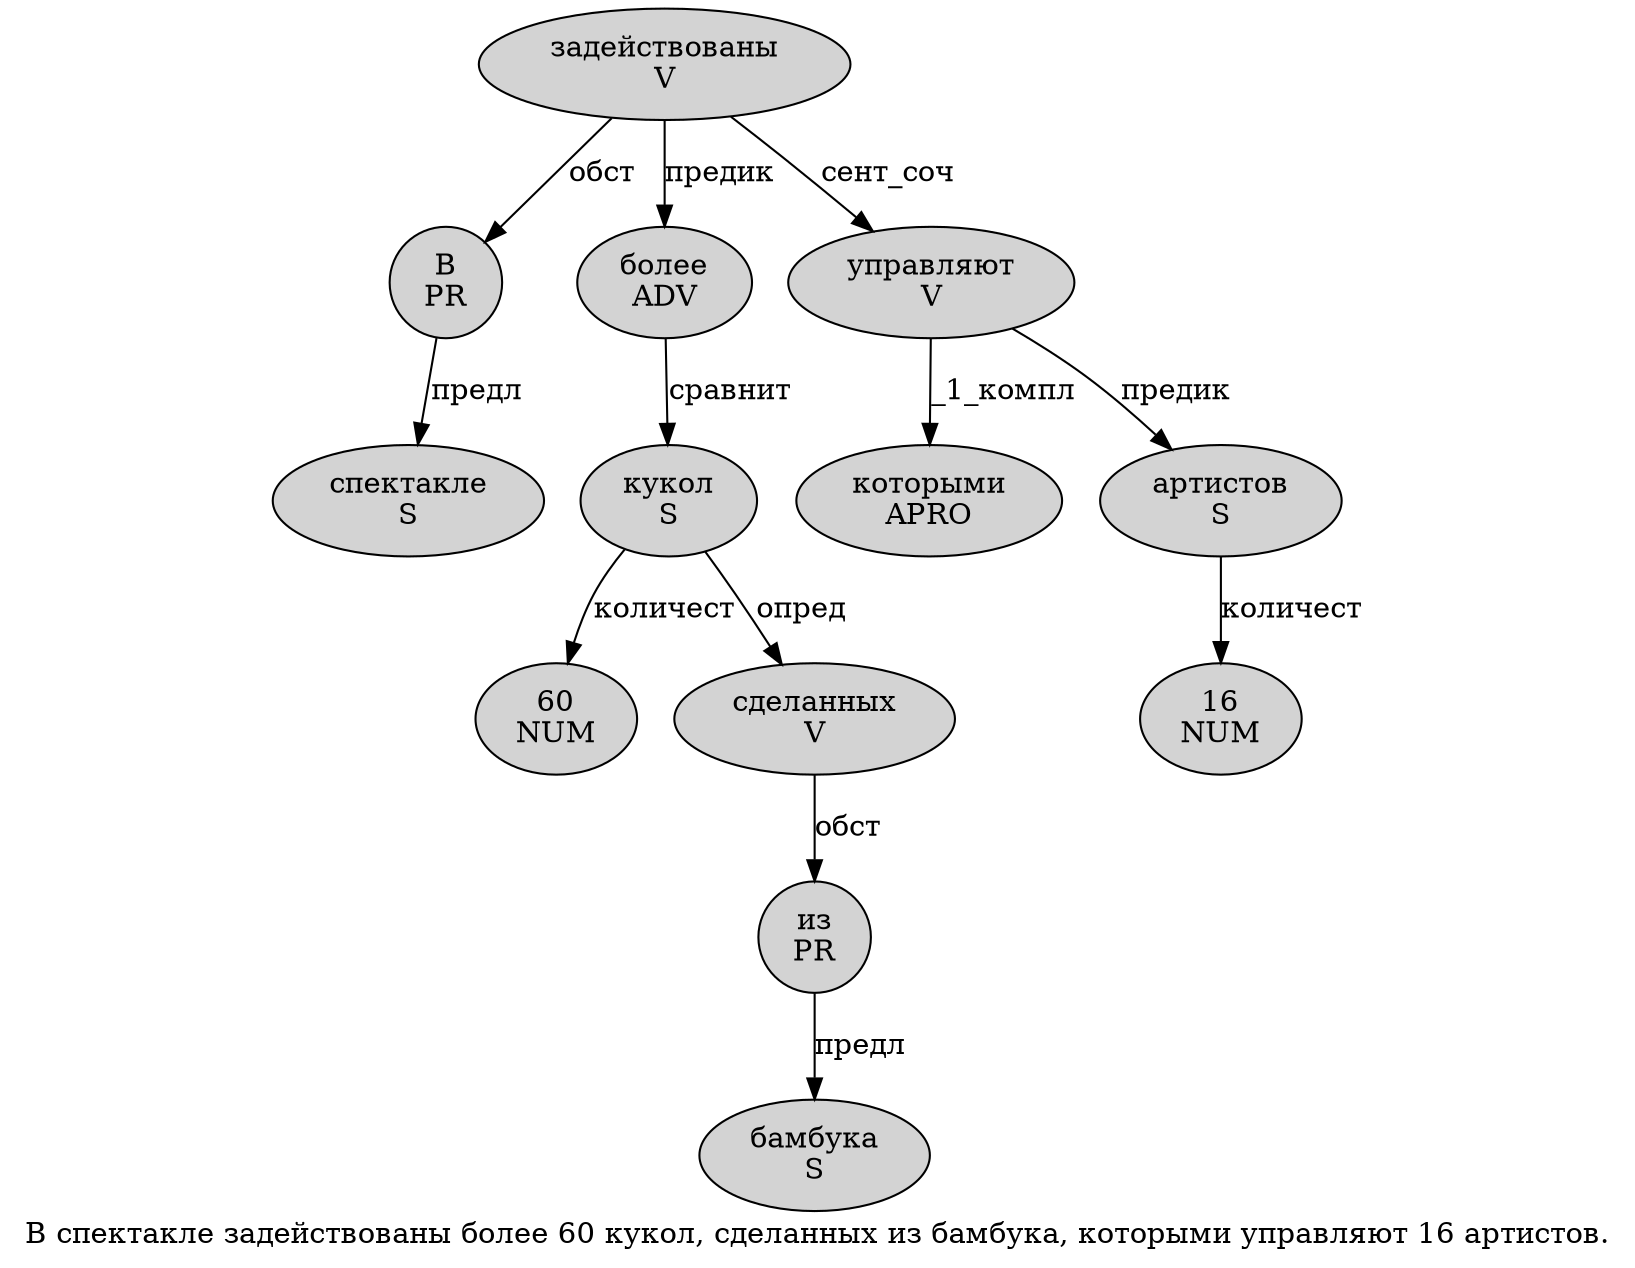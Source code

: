 digraph SENTENCE_768 {
	graph [label="В спектакле задействованы более 60 кукол, сделанных из бамбука, которыми управляют 16 артистов."]
	node [style=filled]
		0 [label="В
PR" color="" fillcolor=lightgray penwidth=1 shape=ellipse]
		1 [label="спектакле
S" color="" fillcolor=lightgray penwidth=1 shape=ellipse]
		2 [label="задействованы
V" color="" fillcolor=lightgray penwidth=1 shape=ellipse]
		3 [label="более
ADV" color="" fillcolor=lightgray penwidth=1 shape=ellipse]
		4 [label="60
NUM" color="" fillcolor=lightgray penwidth=1 shape=ellipse]
		5 [label="кукол
S" color="" fillcolor=lightgray penwidth=1 shape=ellipse]
		7 [label="сделанных
V" color="" fillcolor=lightgray penwidth=1 shape=ellipse]
		8 [label="из
PR" color="" fillcolor=lightgray penwidth=1 shape=ellipse]
		9 [label="бамбука
S" color="" fillcolor=lightgray penwidth=1 shape=ellipse]
		11 [label="которыми
APRO" color="" fillcolor=lightgray penwidth=1 shape=ellipse]
		12 [label="управляют
V" color="" fillcolor=lightgray penwidth=1 shape=ellipse]
		13 [label="16
NUM" color="" fillcolor=lightgray penwidth=1 shape=ellipse]
		14 [label="артистов
S" color="" fillcolor=lightgray penwidth=1 shape=ellipse]
			2 -> 0 [label="обст"]
			2 -> 3 [label="предик"]
			2 -> 12 [label="сент_соч"]
			5 -> 4 [label="количест"]
			5 -> 7 [label="опред"]
			3 -> 5 [label="сравнит"]
			0 -> 1 [label="предл"]
			8 -> 9 [label="предл"]
			12 -> 11 [label="_1_компл"]
			12 -> 14 [label="предик"]
			14 -> 13 [label="количест"]
			7 -> 8 [label="обст"]
}